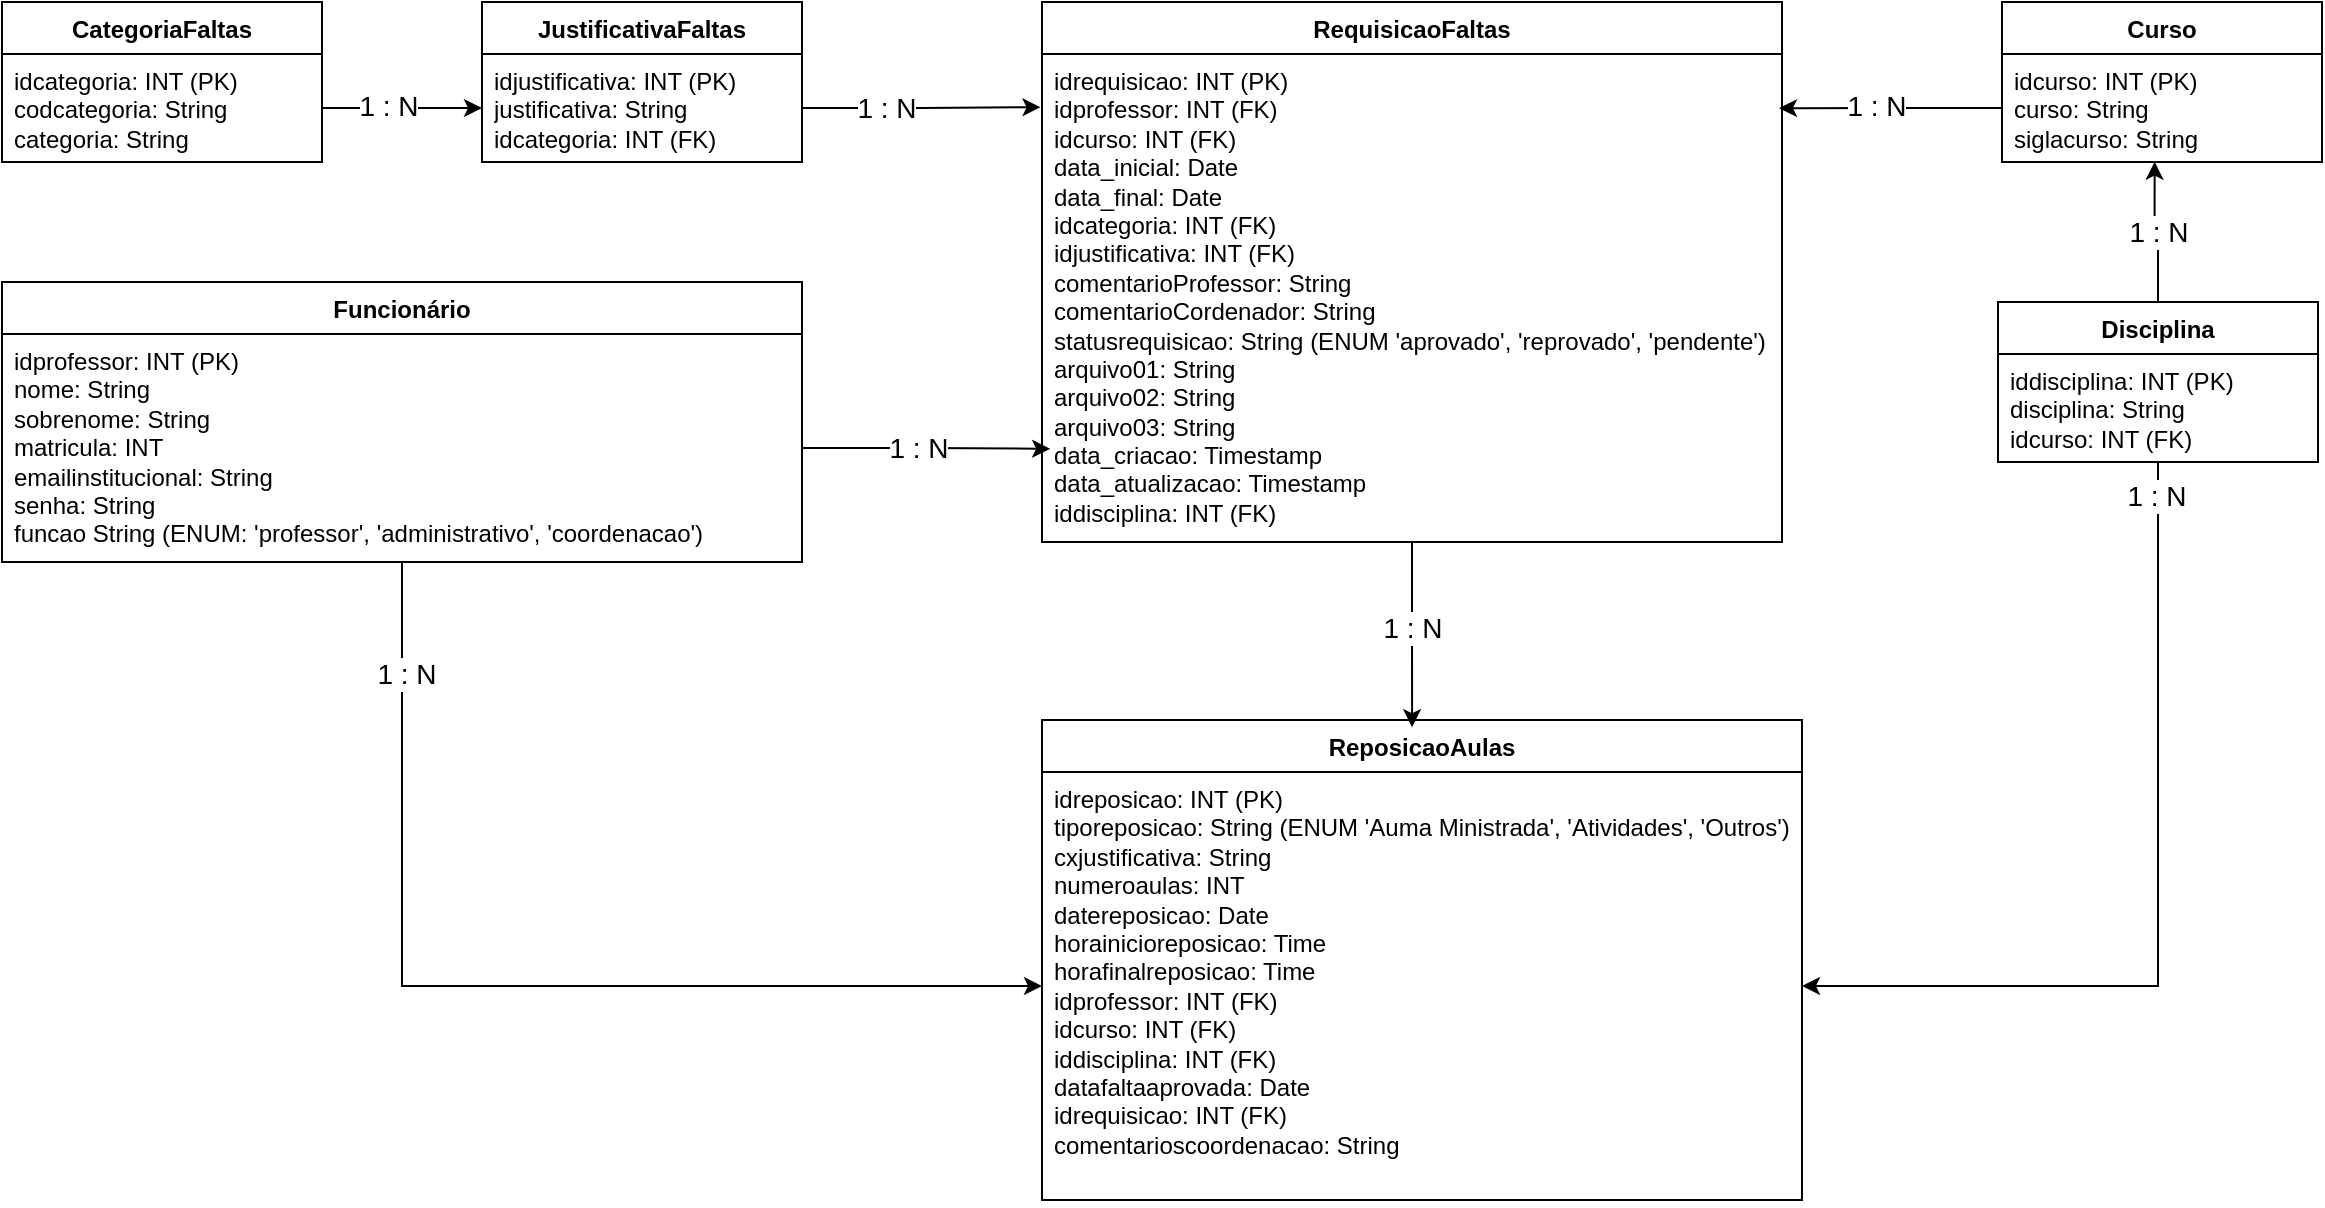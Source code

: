 <mxfile version="24.8.4">
  <diagram name="Page-1" id="VqABQ6waJaX8wADfz2yS">
    <mxGraphModel dx="3493" dy="2023" grid="1" gridSize="10" guides="1" tooltips="1" connect="1" arrows="1" fold="1" page="1" pageScale="1" pageWidth="850" pageHeight="1100" math="0" shadow="0">
      <root>
        <mxCell id="0" />
        <mxCell id="1" parent="0" />
        <mxCell id="ILsbi1_Pz7X4a5qrp2CL-67" style="edgeStyle=orthogonalEdgeStyle;rounded=0;orthogonalLoop=1;jettySize=auto;html=1;entryX=0;entryY=0.5;entryDx=0;entryDy=0;" edge="1" parent="1" source="ILsbi1_Pz7X4a5qrp2CL-9" target="ILsbi1_Pz7X4a5qrp2CL-42">
          <mxGeometry relative="1" as="geometry" />
        </mxCell>
        <mxCell id="ILsbi1_Pz7X4a5qrp2CL-68" value="&lt;font style=&quot;font-size: 14px;&quot;&gt;1 : N&lt;/font&gt;" style="edgeLabel;html=1;align=center;verticalAlign=middle;resizable=0;points=[];" vertex="1" connectable="0" parent="ILsbi1_Pz7X4a5qrp2CL-67">
          <mxGeometry x="-0.792" y="2" relative="1" as="geometry">
            <mxPoint as="offset" />
          </mxGeometry>
        </mxCell>
        <mxCell id="ILsbi1_Pz7X4a5qrp2CL-9" value="Funcionário" style="swimlane;fontStyle=1;align=center;verticalAlign=top;childLayout=stackLayout;horizontal=1;startSize=26;horizontalStack=0;resizeParent=1;resizeParentMax=0;resizeLast=0;collapsible=1;marginBottom=0;whiteSpace=wrap;html=1;" vertex="1" parent="1">
          <mxGeometry x="-1680" y="-780" width="400" height="140" as="geometry">
            <mxRectangle x="-1680" y="-760" width="100" height="30" as="alternateBounds" />
          </mxGeometry>
        </mxCell>
        <mxCell id="ILsbi1_Pz7X4a5qrp2CL-10" value="idprofessor: INT (PK)&lt;div&gt;nome: String&lt;/div&gt;&lt;div&gt;sobrenome: String&lt;/div&gt;&lt;div&gt;matricula: INT&lt;/div&gt;&lt;div&gt;emailinstitucional: String&lt;/div&gt;&lt;div&gt;senha: String&lt;/div&gt;&lt;div&gt;funcao String (ENUM: &#39;professor&#39;, &#39;administrativo&#39;, &#39;coordenacao&#39;)&lt;/div&gt;" style="text;strokeColor=none;fillColor=none;align=left;verticalAlign=top;spacingLeft=4;spacingRight=4;overflow=hidden;rotatable=0;points=[[0,0.5],[1,0.5]];portConstraint=eastwest;whiteSpace=wrap;html=1;" vertex="1" parent="ILsbi1_Pz7X4a5qrp2CL-9">
          <mxGeometry y="26" width="400" height="114" as="geometry" />
        </mxCell>
        <mxCell id="ILsbi1_Pz7X4a5qrp2CL-13" value="Curso" style="swimlane;fontStyle=1;align=center;verticalAlign=top;childLayout=stackLayout;horizontal=1;startSize=26;horizontalStack=0;resizeParent=1;resizeParentMax=0;resizeLast=0;collapsible=1;marginBottom=0;whiteSpace=wrap;html=1;" vertex="1" parent="1">
          <mxGeometry x="-680" y="-920" width="160" height="80" as="geometry">
            <mxRectangle x="-1680" y="-680" width="70" height="30" as="alternateBounds" />
          </mxGeometry>
        </mxCell>
        <mxCell id="ILsbi1_Pz7X4a5qrp2CL-14" value="idcurso: INT (PK)&lt;div&gt;curso: String&lt;/div&gt;&lt;div&gt;siglacurso: String&lt;/div&gt;" style="text;strokeColor=none;fillColor=none;align=left;verticalAlign=top;spacingLeft=4;spacingRight=4;overflow=hidden;rotatable=0;points=[[0,0.5],[1,0.5]];portConstraint=eastwest;whiteSpace=wrap;html=1;" vertex="1" parent="ILsbi1_Pz7X4a5qrp2CL-13">
          <mxGeometry y="26" width="160" height="54" as="geometry" />
        </mxCell>
        <mxCell id="ILsbi1_Pz7X4a5qrp2CL-21" value="CategoriaFaltas" style="swimlane;fontStyle=1;align=center;verticalAlign=top;childLayout=stackLayout;horizontal=1;startSize=26;horizontalStack=0;resizeParent=1;resizeParentMax=0;resizeLast=0;collapsible=1;marginBottom=0;whiteSpace=wrap;html=1;" vertex="1" parent="1">
          <mxGeometry x="-1680" y="-920" width="160" height="80" as="geometry">
            <mxRectangle x="-1480" y="-360" width="130" height="30" as="alternateBounds" />
          </mxGeometry>
        </mxCell>
        <mxCell id="ILsbi1_Pz7X4a5qrp2CL-22" value="idcategoria: INT (PK)&lt;div&gt;codcategoria: String&lt;/div&gt;&lt;div&gt;categoria: String&lt;/div&gt;" style="text;strokeColor=none;fillColor=none;align=left;verticalAlign=top;spacingLeft=4;spacingRight=4;overflow=hidden;rotatable=0;points=[[0,0.5],[1,0.5]];portConstraint=eastwest;whiteSpace=wrap;html=1;" vertex="1" parent="ILsbi1_Pz7X4a5qrp2CL-21">
          <mxGeometry y="26" width="160" height="54" as="geometry" />
        </mxCell>
        <mxCell id="ILsbi1_Pz7X4a5qrp2CL-29" value="JustificativaFaltas" style="swimlane;fontStyle=1;align=center;verticalAlign=top;childLayout=stackLayout;horizontal=1;startSize=26;horizontalStack=0;resizeParent=1;resizeParentMax=0;resizeLast=0;collapsible=1;marginBottom=0;whiteSpace=wrap;html=1;" vertex="1" parent="1">
          <mxGeometry x="-1440" y="-920" width="160" height="80" as="geometry">
            <mxRectangle x="-1480" y="-280" width="140" height="30" as="alternateBounds" />
          </mxGeometry>
        </mxCell>
        <mxCell id="ILsbi1_Pz7X4a5qrp2CL-30" value="idjustificativa: INT (PK)&lt;div&gt;justificativa: String&lt;/div&gt;&lt;div&gt;idcategoria: INT (FK)&lt;/div&gt;" style="text;strokeColor=none;fillColor=none;align=left;verticalAlign=top;spacingLeft=4;spacingRight=4;overflow=hidden;rotatable=0;points=[[0,0.5],[1,0.5]];portConstraint=eastwest;whiteSpace=wrap;html=1;" vertex="1" parent="ILsbi1_Pz7X4a5qrp2CL-29">
          <mxGeometry y="26" width="160" height="54" as="geometry" />
        </mxCell>
        <mxCell id="ILsbi1_Pz7X4a5qrp2CL-33" value="RequisicaoFaltas" style="swimlane;fontStyle=1;align=center;verticalAlign=top;childLayout=stackLayout;horizontal=1;startSize=26;horizontalStack=0;resizeParent=1;resizeParentMax=0;resizeLast=0;collapsible=1;marginBottom=0;whiteSpace=wrap;html=1;" vertex="1" parent="1">
          <mxGeometry x="-1160" y="-920" width="370" height="270" as="geometry">
            <mxRectangle x="-1160" y="-920" width="130" height="30" as="alternateBounds" />
          </mxGeometry>
        </mxCell>
        <mxCell id="ILsbi1_Pz7X4a5qrp2CL-34" value="idrequisicao: INT (PK)&lt;div&gt;idprofessor: INT (FK)&lt;/div&gt;&lt;div&gt;idcurso: INT (FK)&lt;/div&gt;&lt;div&gt;data_inicial: Date&lt;/div&gt;&lt;div&gt;data_final: Date&lt;/div&gt;&lt;div&gt;idcategoria: INT (FK)&lt;/div&gt;&lt;div&gt;idjustificativa: INT (FK)&lt;/div&gt;&lt;div&gt;comentarioProfessor: String&lt;/div&gt;&lt;div&gt;comentarioCordenador: String&lt;/div&gt;&lt;div&gt;statusrequisicao: String (ENUM &#39;aprovado&#39;, &#39;reprovado&#39;, &#39;pendente&#39;)&lt;/div&gt;&lt;div&gt;arquivo01: String&lt;/div&gt;&lt;div&gt;arquivo02: String&lt;/div&gt;&lt;div&gt;arquivo03: String&lt;/div&gt;&lt;div&gt;data_criacao: Timestamp&lt;/div&gt;&lt;div&gt;data_atualizacao: Timestamp&lt;/div&gt;&lt;div&gt;iddisciplina: INT (FK)&lt;/div&gt;" style="text;strokeColor=none;fillColor=none;align=left;verticalAlign=top;spacingLeft=4;spacingRight=4;overflow=hidden;rotatable=0;points=[[0,0.5],[1,0.5]];portConstraint=eastwest;whiteSpace=wrap;html=1;" vertex="1" parent="ILsbi1_Pz7X4a5qrp2CL-33">
          <mxGeometry y="26" width="370" height="244" as="geometry" />
        </mxCell>
        <mxCell id="ILsbi1_Pz7X4a5qrp2CL-59" style="edgeStyle=orthogonalEdgeStyle;rounded=0;orthogonalLoop=1;jettySize=auto;html=1;entryX=1;entryY=0.5;entryDx=0;entryDy=0;" edge="1" parent="1" source="ILsbi1_Pz7X4a5qrp2CL-37" target="ILsbi1_Pz7X4a5qrp2CL-42">
          <mxGeometry relative="1" as="geometry" />
        </mxCell>
        <mxCell id="ILsbi1_Pz7X4a5qrp2CL-60" value="&lt;font style=&quot;font-size: 14px;&quot;&gt;1 : N&lt;/font&gt;" style="edgeLabel;html=1;align=center;verticalAlign=middle;resizable=0;points=[];" vertex="1" connectable="0" parent="ILsbi1_Pz7X4a5qrp2CL-59">
          <mxGeometry x="-0.922" y="-1" relative="1" as="geometry">
            <mxPoint as="offset" />
          </mxGeometry>
        </mxCell>
        <mxCell id="ILsbi1_Pz7X4a5qrp2CL-37" value="Disciplina" style="swimlane;fontStyle=1;align=center;verticalAlign=top;childLayout=stackLayout;horizontal=1;startSize=26;horizontalStack=0;resizeParent=1;resizeParentMax=0;resizeLast=0;collapsible=1;marginBottom=0;whiteSpace=wrap;html=1;" vertex="1" parent="1">
          <mxGeometry x="-682" y="-770" width="160" height="80" as="geometry">
            <mxRectangle x="-1680" y="-1040" width="90" height="30" as="alternateBounds" />
          </mxGeometry>
        </mxCell>
        <mxCell id="ILsbi1_Pz7X4a5qrp2CL-38" value="iddisciplina: INT (PK)&lt;div&gt;disciplina: String&lt;/div&gt;&lt;div&gt;idcurso: INT (FK)&lt;/div&gt;" style="text;strokeColor=none;fillColor=none;align=left;verticalAlign=top;spacingLeft=4;spacingRight=4;overflow=hidden;rotatable=0;points=[[0,0.5],[1,0.5]];portConstraint=eastwest;whiteSpace=wrap;html=1;" vertex="1" parent="ILsbi1_Pz7X4a5qrp2CL-37">
          <mxGeometry y="26" width="160" height="54" as="geometry" />
        </mxCell>
        <mxCell id="ILsbi1_Pz7X4a5qrp2CL-41" value="ReposicaoAulas" style="swimlane;fontStyle=1;align=center;verticalAlign=top;childLayout=stackLayout;horizontal=1;startSize=26;horizontalStack=0;resizeParent=1;resizeParentMax=0;resizeLast=0;collapsible=1;marginBottom=0;whiteSpace=wrap;html=1;" vertex="1" parent="1">
          <mxGeometry x="-1160" y="-561" width="380" height="240" as="geometry">
            <mxRectangle x="-2000" y="-840" width="130" height="30" as="alternateBounds" />
          </mxGeometry>
        </mxCell>
        <mxCell id="ILsbi1_Pz7X4a5qrp2CL-42" value="idreposicao: INT (PK)&lt;div&gt;tiporeposicao: String (ENUM &#39;Auma Ministrada&#39;, &#39;Atividades&#39;, &#39;Outros&#39;)&lt;/div&gt;&lt;div&gt;cxjustificativa: String&lt;/div&gt;&lt;div&gt;numeroaulas: INT&lt;/div&gt;&lt;div&gt;datereposicao: Date&lt;/div&gt;&lt;div&gt;horainicioreposicao: Time&lt;/div&gt;&lt;div&gt;horafinalreposicao: Time&lt;/div&gt;&lt;div&gt;idprofessor: INT (FK)&lt;/div&gt;&lt;div&gt;idcurso: INT (FK)&lt;/div&gt;&lt;div&gt;iddisciplina: INT (FK)&lt;/div&gt;&lt;div&gt;datafaltaaprovada: Date&lt;/div&gt;&lt;div&gt;idrequisicao: INT (FK)&lt;/div&gt;&lt;div&gt;comentarioscoordenacao: String&lt;/div&gt;" style="text;strokeColor=none;fillColor=none;align=left;verticalAlign=top;spacingLeft=4;spacingRight=4;overflow=hidden;rotatable=0;points=[[0,0.5],[1,0.5]];portConstraint=eastwest;whiteSpace=wrap;html=1;" vertex="1" parent="ILsbi1_Pz7X4a5qrp2CL-41">
          <mxGeometry y="26" width="380" height="214" as="geometry" />
        </mxCell>
        <mxCell id="ILsbi1_Pz7X4a5qrp2CL-50" style="edgeStyle=orthogonalEdgeStyle;rounded=0;orthogonalLoop=1;jettySize=auto;html=1;exitX=1;exitY=0.5;exitDx=0;exitDy=0;entryX=0;entryY=0.5;entryDx=0;entryDy=0;" edge="1" parent="1" source="ILsbi1_Pz7X4a5qrp2CL-22" target="ILsbi1_Pz7X4a5qrp2CL-30">
          <mxGeometry relative="1" as="geometry" />
        </mxCell>
        <mxCell id="ILsbi1_Pz7X4a5qrp2CL-51" value="&lt;font style=&quot;font-size: 14px;&quot;&gt;1 : N&lt;/font&gt;" style="edgeLabel;html=1;align=center;verticalAlign=middle;resizable=0;points=[];" vertex="1" connectable="0" parent="ILsbi1_Pz7X4a5qrp2CL-50">
          <mxGeometry x="-0.19" y="1" relative="1" as="geometry">
            <mxPoint as="offset" />
          </mxGeometry>
        </mxCell>
        <mxCell id="ILsbi1_Pz7X4a5qrp2CL-57" style="edgeStyle=orthogonalEdgeStyle;rounded=0;orthogonalLoop=1;jettySize=auto;html=1;exitX=0.5;exitY=0;exitDx=0;exitDy=0;entryX=0.477;entryY=0.997;entryDx=0;entryDy=0;entryPerimeter=0;" edge="1" parent="1" source="ILsbi1_Pz7X4a5qrp2CL-37" target="ILsbi1_Pz7X4a5qrp2CL-14">
          <mxGeometry relative="1" as="geometry" />
        </mxCell>
        <mxCell id="ILsbi1_Pz7X4a5qrp2CL-58" value="&lt;font style=&quot;font-size: 14px;&quot;&gt;1 : N&lt;/font&gt;" style="edgeLabel;html=1;align=center;verticalAlign=middle;resizable=0;points=[];" vertex="1" connectable="0" parent="ILsbi1_Pz7X4a5qrp2CL-57">
          <mxGeometry x="-0.028" y="2" relative="1" as="geometry">
            <mxPoint y="-2" as="offset" />
          </mxGeometry>
        </mxCell>
        <mxCell id="ILsbi1_Pz7X4a5qrp2CL-61" style="edgeStyle=orthogonalEdgeStyle;rounded=0;orthogonalLoop=1;jettySize=auto;html=1;exitX=0.5;exitY=1;exitDx=0;exitDy=0;entryX=0.487;entryY=0.015;entryDx=0;entryDy=0;entryPerimeter=0;" edge="1" parent="1" source="ILsbi1_Pz7X4a5qrp2CL-33" target="ILsbi1_Pz7X4a5qrp2CL-41">
          <mxGeometry relative="1" as="geometry" />
        </mxCell>
        <mxCell id="ILsbi1_Pz7X4a5qrp2CL-62" value="&lt;font style=&quot;font-size: 14px;&quot;&gt;1 : N&lt;/font&gt;" style="edgeLabel;html=1;align=center;verticalAlign=middle;resizable=0;points=[];" vertex="1" connectable="0" parent="ILsbi1_Pz7X4a5qrp2CL-61">
          <mxGeometry x="-0.046" relative="1" as="geometry">
            <mxPoint y="-1" as="offset" />
          </mxGeometry>
        </mxCell>
        <mxCell id="ILsbi1_Pz7X4a5qrp2CL-63" style="edgeStyle=orthogonalEdgeStyle;rounded=0;orthogonalLoop=1;jettySize=auto;html=1;exitX=1;exitY=0.5;exitDx=0;exitDy=0;entryX=-0.002;entryY=0.109;entryDx=0;entryDy=0;entryPerimeter=0;" edge="1" parent="1" source="ILsbi1_Pz7X4a5qrp2CL-30" target="ILsbi1_Pz7X4a5qrp2CL-34">
          <mxGeometry relative="1" as="geometry" />
        </mxCell>
        <mxCell id="ILsbi1_Pz7X4a5qrp2CL-64" value="&lt;font style=&quot;font-size: 14px;&quot;&gt;1 : N&lt;/font&gt;" style="edgeLabel;html=1;align=center;verticalAlign=middle;resizable=0;points=[];" vertex="1" connectable="0" parent="ILsbi1_Pz7X4a5qrp2CL-63">
          <mxGeometry x="-0.304" y="1" relative="1" as="geometry">
            <mxPoint y="1" as="offset" />
          </mxGeometry>
        </mxCell>
        <mxCell id="ILsbi1_Pz7X4a5qrp2CL-65" style="edgeStyle=orthogonalEdgeStyle;rounded=0;orthogonalLoop=1;jettySize=auto;html=1;exitX=1;exitY=0.5;exitDx=0;exitDy=0;entryX=0.011;entryY=0.809;entryDx=0;entryDy=0;entryPerimeter=0;" edge="1" parent="1" source="ILsbi1_Pz7X4a5qrp2CL-10" target="ILsbi1_Pz7X4a5qrp2CL-34">
          <mxGeometry relative="1" as="geometry" />
        </mxCell>
        <mxCell id="ILsbi1_Pz7X4a5qrp2CL-66" value="&lt;font style=&quot;font-size: 14px;&quot;&gt;1 : N&lt;/font&gt;" style="edgeLabel;html=1;align=center;verticalAlign=middle;resizable=0;points=[];" vertex="1" connectable="0" parent="ILsbi1_Pz7X4a5qrp2CL-65">
          <mxGeometry x="-0.183" y="3" relative="1" as="geometry">
            <mxPoint x="7" y="3" as="offset" />
          </mxGeometry>
        </mxCell>
        <mxCell id="ILsbi1_Pz7X4a5qrp2CL-69" style="edgeStyle=orthogonalEdgeStyle;rounded=0;orthogonalLoop=1;jettySize=auto;html=1;exitX=0;exitY=0.5;exitDx=0;exitDy=0;entryX=0.996;entryY=0.111;entryDx=0;entryDy=0;entryPerimeter=0;" edge="1" parent="1" source="ILsbi1_Pz7X4a5qrp2CL-14" target="ILsbi1_Pz7X4a5qrp2CL-34">
          <mxGeometry relative="1" as="geometry" />
        </mxCell>
        <mxCell id="ILsbi1_Pz7X4a5qrp2CL-70" value="&lt;font style=&quot;font-size: 14px;&quot;&gt;1 : N&lt;/font&gt;" style="edgeLabel;html=1;align=center;verticalAlign=middle;resizable=0;points=[];" vertex="1" connectable="0" parent="ILsbi1_Pz7X4a5qrp2CL-69">
          <mxGeometry x="0.128" y="-1" relative="1" as="geometry">
            <mxPoint as="offset" />
          </mxGeometry>
        </mxCell>
      </root>
    </mxGraphModel>
  </diagram>
</mxfile>
